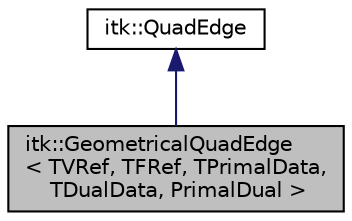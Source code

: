 digraph "itk::GeometricalQuadEdge&lt; TVRef, TFRef, TPrimalData, TDualData, PrimalDual &gt;"
{
 // LATEX_PDF_SIZE
  edge [fontname="Helvetica",fontsize="10",labelfontname="Helvetica",labelfontsize="10"];
  node [fontname="Helvetica",fontsize="10",shape=record];
  Node1 [label="itk::GeometricalQuadEdge\l\< TVRef, TFRef, TPrimalData,\l TDualData, PrimalDual \>",height=0.2,width=0.4,color="black", fillcolor="grey75", style="filled", fontcolor="black",tooltip="This class extends the QuadEdge by adding a reference to the Origin."];
  Node2 -> Node1 [dir="back",color="midnightblue",fontsize="10",style="solid",fontname="Helvetica"];
  Node2 [label="itk::QuadEdge",height=0.2,width=0.4,color="black", fillcolor="white", style="filled",URL="$classitk_1_1QuadEdge.html",tooltip="Base class for the implementation of a quad-edge data structure as proposed in \"Guibas and Stolfi 198..."];
}
